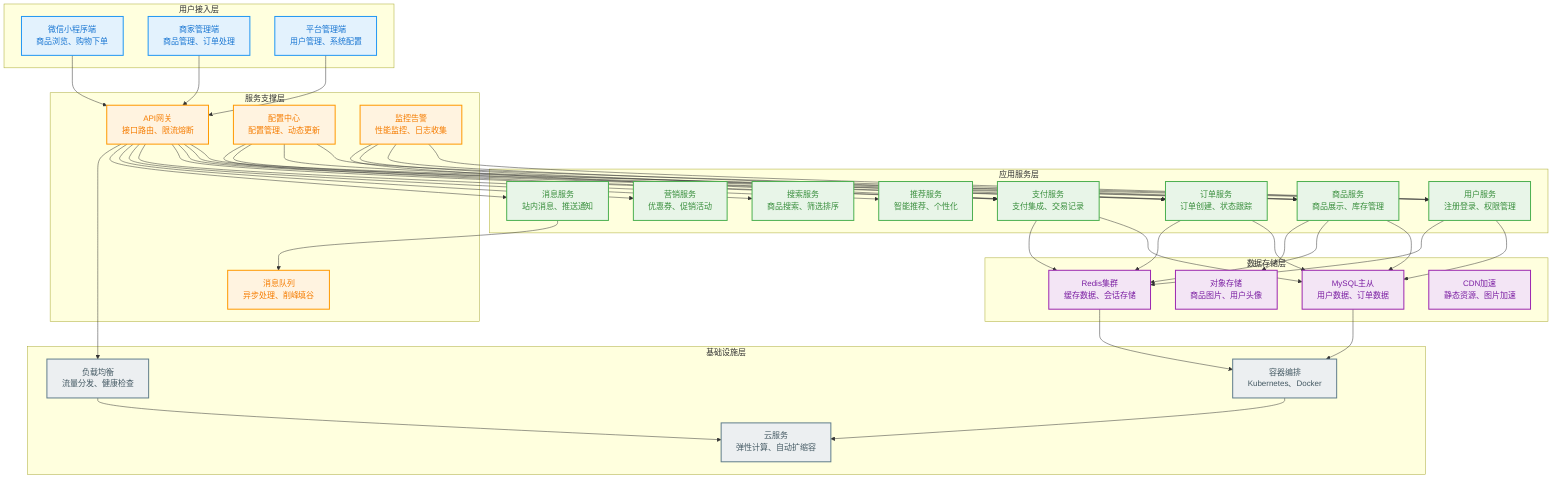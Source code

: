 graph TD
    %% 微信电商小程序系统架构图
    
    subgraph "用户接入层"
        A1["微信小程序端<br/>商品浏览、购物下单"]
        A2["商家管理端<br/>商品管理、订单处理"]
        A3["平台管理端<br/>用户管理、系统配置"]
    end
    
    subgraph "应用服务层"
        B1["用户服务<br/>注册登录、权限管理"]
        B2["商品服务<br/>商品展示、库存管理"]
        B3["订单服务<br/>订单创建、状态跟踪"]
        B4["支付服务<br/>支付集成、交易记录"]
        B5["推荐服务<br/>智能推荐、个性化"]
        B6["搜索服务<br/>商品搜索、筛选排序"]
        B7["营销服务<br/>优惠券、促销活动"]
        B8["消息服务<br/>站内消息、推送通知"]
    end
    
    subgraph "服务支撑层"
        C1["API网关<br/>接口路由、限流熔断"]
        C2["配置中心<br/>配置管理、动态更新"]
        C3["消息队列<br/>异步处理、削峰填谷"]
        C4["监控告警<br/>性能监控、日志收集"]
    end
    
    subgraph "数据存储层"
        D1["MySQL主从<br/>用户数据、订单数据"]
        D2["Redis集群<br/>缓存数据、会话存储"]
        D3["对象存储<br/>商品图片、用户头像"]
        D4["CDN加速<br/>静态资源、图片加速"]
    end
    
    subgraph "基础设施层"
        E1["容器编排<br/>Kubernetes、Docker"]
        E2["负载均衡<br/>流量分发、健康检查"]
        E3["云服务<br/>弹性计算、自动扩缩容"]
    end
    
    %% 连接关系
    A1 --> C1
    A2 --> C1
    A3 --> C1
    
    C1 --> B1
    C1 --> B2
    C1 --> B3
    C1 --> B4
    C1 --> B5
    C1 --> B6
    C1 --> B7
    C1 --> B8
    
    B1 --> D1
    B2 --> D1
    B3 --> D1
    B4 --> D1
    
    B1 --> D2
    B2 --> D2
    B3 --> D2
    B4 --> D2
    
    B2 --> D3
    B8 --> C3
    
    C2 --> B1
    C2 --> B2
    C2 --> B3
    C2 --> B4
    
    C4 --> B1
    C4 --> B2
    C4 --> B3
    C4 --> B4
    
    D1 --> E1
    D2 --> E1
    C1 --> E2
    E1 --> E3
    E2 --> E3
    
    %% 样式定义
    classDef userLayer fill:#E3F2FD,stroke:#2196F3,stroke-width:2px,color:#1976D2
    classDef serviceLayer fill:#E8F5E8,stroke:#4CAF50,stroke-width:2px,color:#388E3C
    classDef supportLayer fill:#FFF3E0,stroke:#FF9800,stroke-width:2px,color:#F57C00
    classDef dataLayer fill:#F3E5F5,stroke:#9C27B0,stroke-width:2px,color:#7B1FA2
    classDef infraLayer fill:#ECEFF1,stroke:#607D8B,stroke-width:2px,color:#455A64
    
    class A1,A2,A3 userLayer
    class B1,B2,B3,B4,B5,B6,B7,B8 serviceLayer
    class C1,C2,C3,C4 supportLayer
    class D1,D2,D3,D4 dataLayer
    class E1,E2,E3 infraLayer